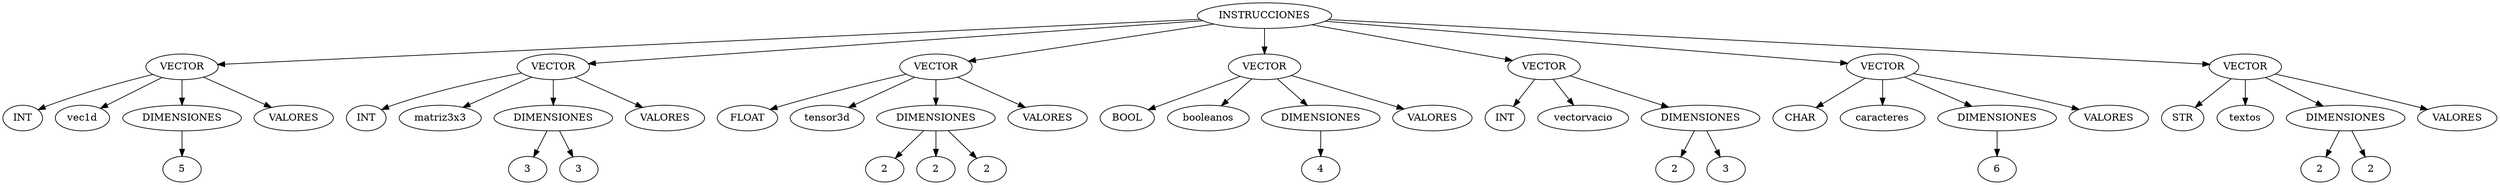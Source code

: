 digraph {
	0 [label = "INSTRUCCIONES"];
	1 [label = "VECTOR"];
	2 [label = "INT"];
	3 [label = "vec1d"];
	4 [label = "DIMENSIONES"];
	5 [label = "5"];
	6 [label = "VALORES"];
	7 [label = "VECTOR"];
	8 [label = "INT"];
	9 [label = "matriz3x3"];
	10 [label = "DIMENSIONES"];
	11 [label = "3"];
	12 [label = "3"];
	13 [label = "VALORES"];
	14 [label = "VECTOR"];
	15 [label = "FLOAT"];
	16 [label = "tensor3d"];
	17 [label = "DIMENSIONES"];
	18 [label = "2"];
	19 [label = "2"];
	20 [label = "2"];
	21 [label = "VALORES"];
	22 [label = "VECTOR"];
	23 [label = "BOOL"];
	24 [label = "booleanos"];
	25 [label = "DIMENSIONES"];
	26 [label = "4"];
	27 [label = "VALORES"];
	28 [label = "VECTOR"];
	29 [label = "INT"];
	30 [label = "vectorvacio"];
	31 [label = "DIMENSIONES"];
	32 [label = "2"];
	33 [label = "3"];
	34 [label = "VECTOR"];
	35 [label = "CHAR"];
	36 [label = "caracteres"];
	37 [label = "DIMENSIONES"];
	38 [label = "6"];
	39 [label = "VALORES"];
	40 [label = "VECTOR"];
	41 [label = "STR"];
	42 [label = "textos"];
	43 [label = "DIMENSIONES"];
	44 [label = "2"];
	45 [label = "2"];
	46 [label = "VALORES"];
	0 -> 1;
	1 -> 2;
	1 -> 3;
	1 -> 4;
	4 -> 5;
	1 -> 6;
	0 -> 7;
	7 -> 8;
	7 -> 9;
	7 -> 10;
	10 -> 11;
	10 -> 12;
	7 -> 13;
	0 -> 14;
	14 -> 15;
	14 -> 16;
	14 -> 17;
	17 -> 18;
	17 -> 19;
	17 -> 20;
	14 -> 21;
	0 -> 22;
	22 -> 23;
	22 -> 24;
	22 -> 25;
	25 -> 26;
	22 -> 27;
	0 -> 28;
	28 -> 29;
	28 -> 30;
	28 -> 31;
	31 -> 32;
	31 -> 33;
	0 -> 34;
	34 -> 35;
	34 -> 36;
	34 -> 37;
	37 -> 38;
	34 -> 39;
	0 -> 40;
	40 -> 41;
	40 -> 42;
	40 -> 43;
	43 -> 44;
	43 -> 45;
	40 -> 46;
}
